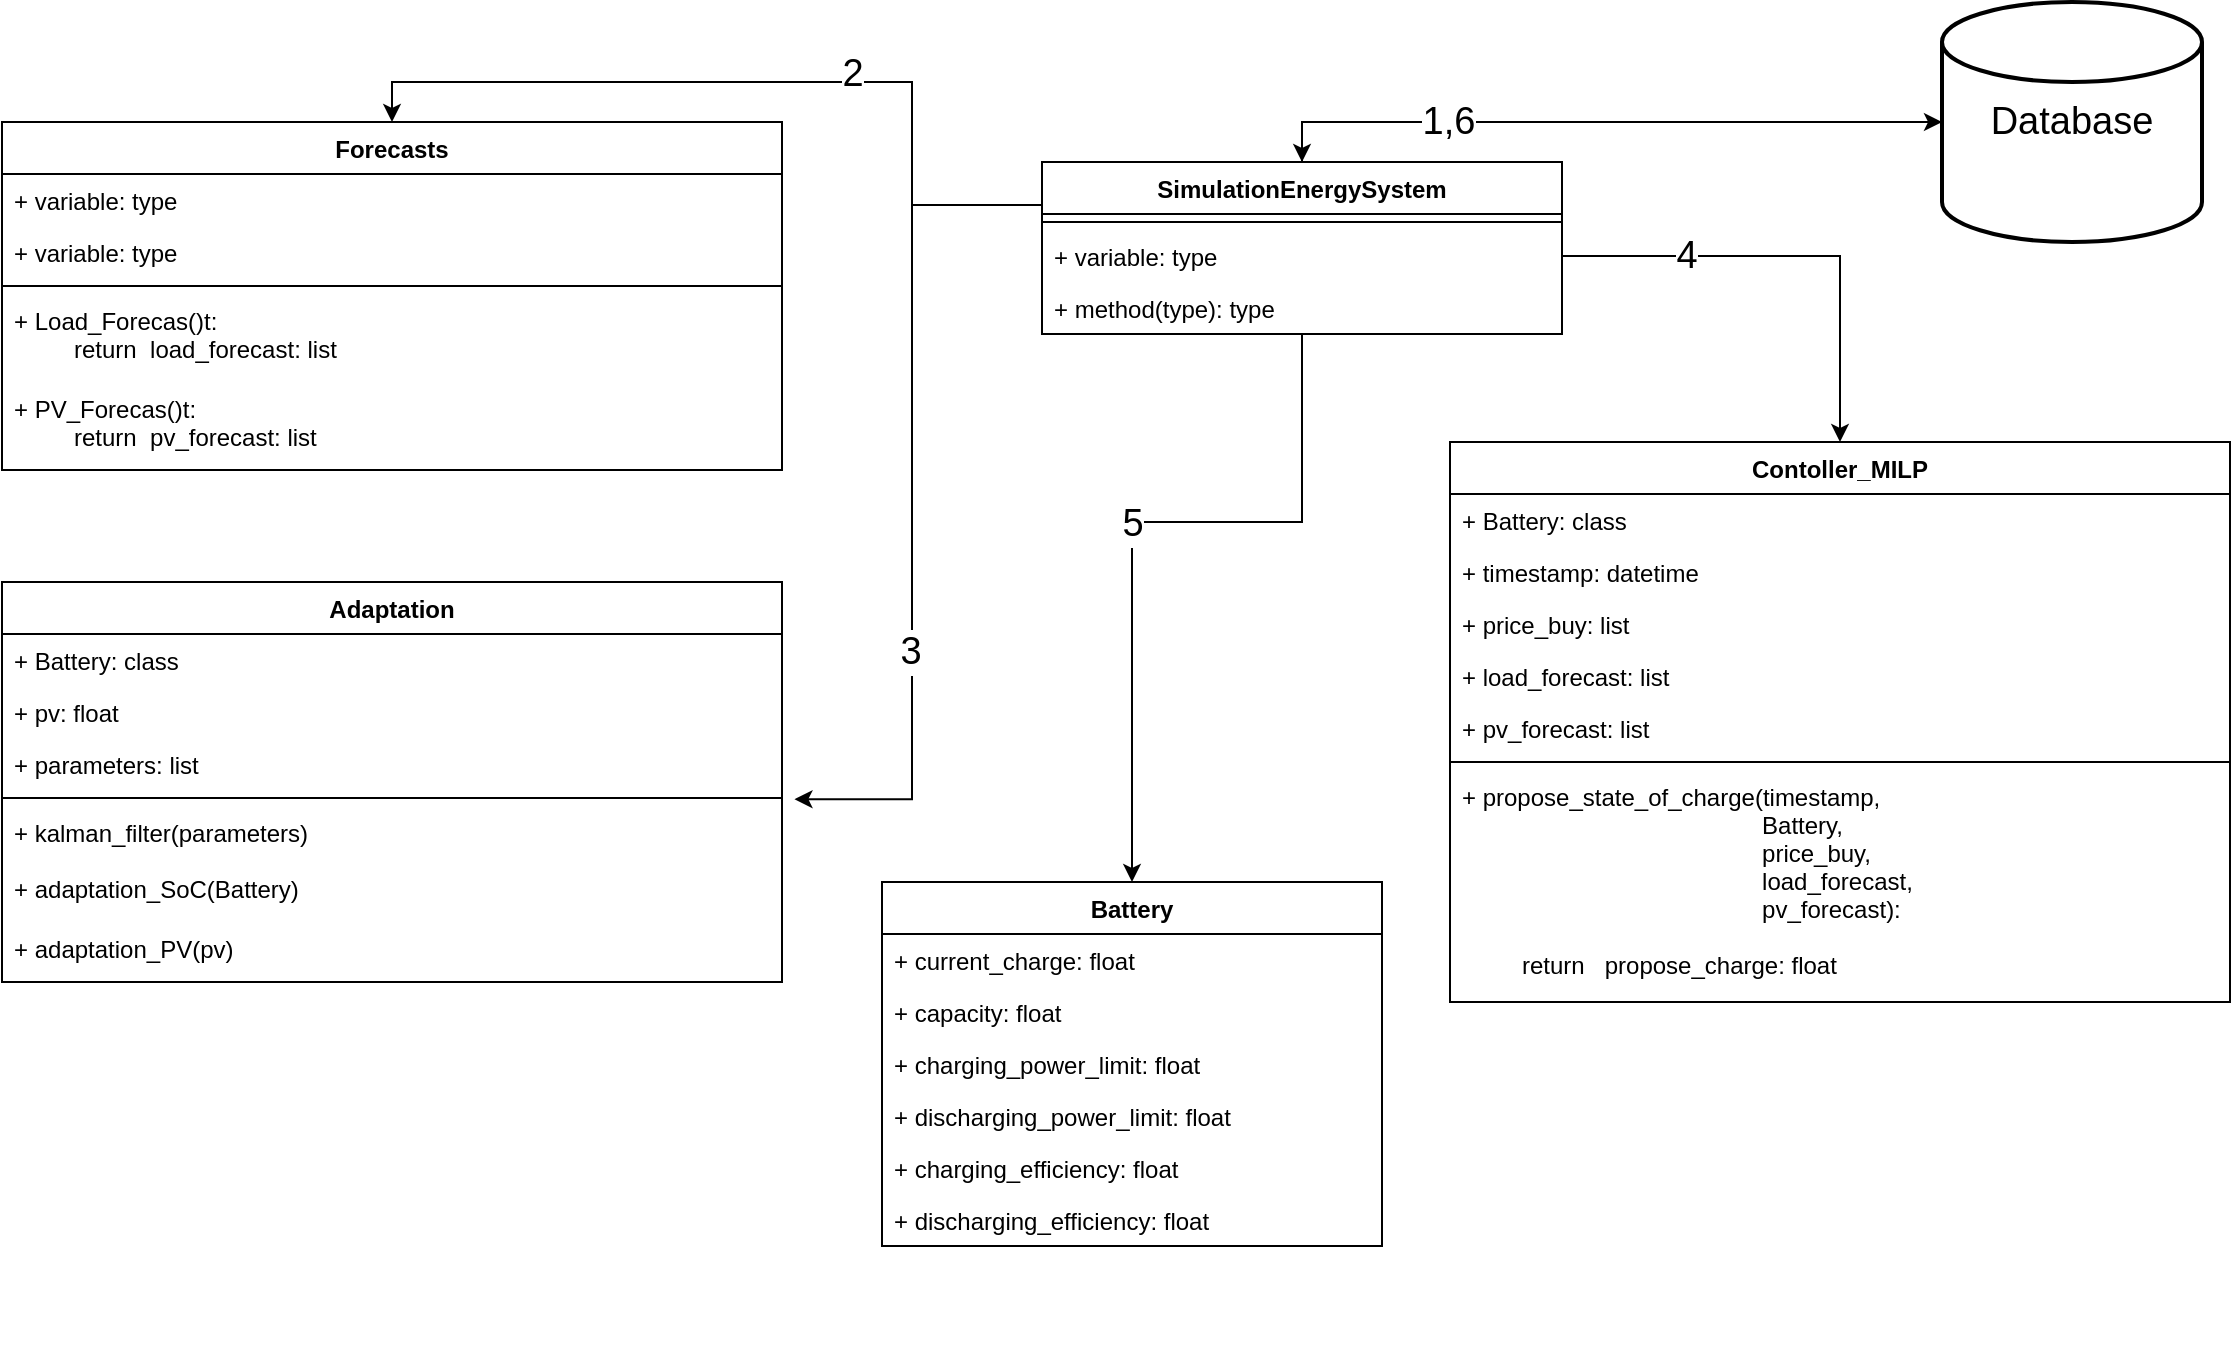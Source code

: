 <mxfile version="17.3.0" type="github" pages="2"><diagram id="yrjtxnHCqwWUMOSCUCjD" name="Page-1"><mxGraphModel dx="1577" dy="1709" grid="1" gridSize="10" guides="1" tooltips="1" connect="1" arrows="1" fold="1" page="1" pageScale="1" pageWidth="827" pageHeight="1169" math="0" shadow="0"><root><mxCell id="0"/><mxCell id="1" parent="0"/><mxCell id="YBzGUTCZTK8ILejVCCim-95" style="edgeStyle=orthogonalEdgeStyle;rounded=0;orthogonalLoop=1;jettySize=auto;html=1;exitX=0;exitY=0.25;exitDx=0;exitDy=0;entryX=0.5;entryY=0;entryDx=0;entryDy=0;fontSize=19;" parent="1" source="YBzGUTCZTK8ILejVCCim-14" target="YBzGUTCZTK8ILejVCCim-59" edge="1"><mxGeometry relative="1" as="geometry"/></mxCell><mxCell id="YBzGUTCZTK8ILejVCCim-99" value="2" style="edgeLabel;html=1;align=center;verticalAlign=middle;resizable=0;points=[];fontSize=19;" parent="YBzGUTCZTK8ILejVCCim-95" vertex="1" connectable="0"><mxGeometry x="-0.227" y="-4" relative="1" as="geometry"><mxPoint as="offset"/></mxGeometry></mxCell><mxCell id="YBzGUTCZTK8ILejVCCim-103" style="edgeStyle=orthogonalEdgeStyle;rounded=0;orthogonalLoop=1;jettySize=auto;html=1;exitX=0.5;exitY=0;exitDx=0;exitDy=0;entryX=0;entryY=0.5;entryDx=0;entryDy=0;entryPerimeter=0;fontSize=19;" parent="1" source="YBzGUTCZTK8ILejVCCim-14" target="YBzGUTCZTK8ILejVCCim-83" edge="1"><mxGeometry relative="1" as="geometry"/></mxCell><mxCell id="YBzGUTCZTK8ILejVCCim-104" style="edgeStyle=orthogonalEdgeStyle;rounded=0;orthogonalLoop=1;jettySize=auto;html=1;exitX=0;exitY=0.25;exitDx=0;exitDy=0;entryX=1.016;entryY=-0.122;entryDx=0;entryDy=0;entryPerimeter=0;fontSize=19;" parent="1" source="YBzGUTCZTK8ILejVCCim-14" target="YBzGUTCZTK8ILejVCCim-54" edge="1"><mxGeometry relative="1" as="geometry"/></mxCell><mxCell id="YBzGUTCZTK8ILejVCCim-105" value="3" style="edgeLabel;html=1;align=center;verticalAlign=middle;resizable=0;points=[];fontSize=19;" parent="YBzGUTCZTK8ILejVCCim-104" vertex="1" connectable="0"><mxGeometry x="0.369" y="-1" relative="1" as="geometry"><mxPoint as="offset"/></mxGeometry></mxCell><mxCell id="YBzGUTCZTK8ILejVCCim-14" value="SimulationEnergySystem" style="swimlane;fontStyle=1;align=center;verticalAlign=top;childLayout=stackLayout;horizontal=1;startSize=26;horizontalStack=0;resizeParent=1;resizeParentMax=0;resizeLast=0;collapsible=1;marginBottom=0;" parent="1" vertex="1"><mxGeometry x="210" y="-500" width="260" height="86" as="geometry"><mxRectangle x="230" y="230" width="100" height="26" as="alternateBounds"/></mxGeometry></mxCell><mxCell id="YBzGUTCZTK8ILejVCCim-16" value="" style="line;strokeWidth=1;fillColor=none;align=left;verticalAlign=middle;spacingTop=-1;spacingLeft=3;spacingRight=3;rotatable=0;labelPosition=right;points=[];portConstraint=eastwest;" parent="YBzGUTCZTK8ILejVCCim-14" vertex="1"><mxGeometry y="26" width="260" height="8" as="geometry"/></mxCell><mxCell id="YBzGUTCZTK8ILejVCCim-15" value="+ variable: type" style="text;strokeColor=none;fillColor=none;align=left;verticalAlign=top;spacingLeft=4;spacingRight=4;overflow=hidden;rotatable=0;points=[[0,0.5],[1,0.5]];portConstraint=eastwest;" parent="YBzGUTCZTK8ILejVCCim-14" vertex="1"><mxGeometry y="34" width="260" height="26" as="geometry"/></mxCell><mxCell id="YBzGUTCZTK8ILejVCCim-17" value="+ method(type): type" style="text;strokeColor=none;fillColor=none;align=left;verticalAlign=top;spacingLeft=4;spacingRight=4;overflow=hidden;rotatable=0;points=[[0,0.5],[1,0.5]];portConstraint=eastwest;" parent="YBzGUTCZTK8ILejVCCim-14" vertex="1"><mxGeometry y="60" width="260" height="26" as="geometry"/></mxCell><mxCell id="YBzGUTCZTK8ILejVCCim-24" value=" Battery" style="swimlane;fontStyle=1;align=center;verticalAlign=top;childLayout=stackLayout;horizontal=1;startSize=26;horizontalStack=0;resizeParent=1;resizeParentMax=0;resizeLast=0;collapsible=1;marginBottom=0;" parent="1" vertex="1"><mxGeometry x="130" y="-140" width="250" height="182" as="geometry"><mxRectangle x="230" y="230" width="100" height="26" as="alternateBounds"/></mxGeometry></mxCell><mxCell id="YBzGUTCZTK8ILejVCCim-32" value="+ current_charge: float" style="text;strokeColor=none;fillColor=none;align=left;verticalAlign=top;spacingLeft=4;spacingRight=4;overflow=hidden;rotatable=0;points=[[0,0.5],[1,0.5]];portConstraint=eastwest;" parent="YBzGUTCZTK8ILejVCCim-24" vertex="1"><mxGeometry y="26" width="250" height="26" as="geometry"/></mxCell><mxCell id="YBzGUTCZTK8ILejVCCim-25" value="+ capacity: float" style="text;strokeColor=none;fillColor=none;align=left;verticalAlign=top;spacingLeft=4;spacingRight=4;overflow=hidden;rotatable=0;points=[[0,0.5],[1,0.5]];portConstraint=eastwest;" parent="YBzGUTCZTK8ILejVCCim-24" vertex="1"><mxGeometry y="52" width="250" height="26" as="geometry"/></mxCell><mxCell id="YBzGUTCZTK8ILejVCCim-29" value="+ charging_power_limit: float" style="text;strokeColor=none;fillColor=none;align=left;verticalAlign=top;spacingLeft=4;spacingRight=4;overflow=hidden;rotatable=0;points=[[0,0.5],[1,0.5]];portConstraint=eastwest;" parent="YBzGUTCZTK8ILejVCCim-24" vertex="1"><mxGeometry y="78" width="250" height="26" as="geometry"/></mxCell><mxCell id="YBzGUTCZTK8ILejVCCim-26" value="+ discharging_power_limit: float" style="text;strokeColor=none;fillColor=none;align=left;verticalAlign=top;spacingLeft=4;spacingRight=4;overflow=hidden;rotatable=0;points=[[0,0.5],[1,0.5]];portConstraint=eastwest;" parent="YBzGUTCZTK8ILejVCCim-24" vertex="1"><mxGeometry y="104" width="250" height="26" as="geometry"/></mxCell><mxCell id="YBzGUTCZTK8ILejVCCim-30" value="+ charging_efficiency: float" style="text;strokeColor=none;fillColor=none;align=left;verticalAlign=top;spacingLeft=4;spacingRight=4;overflow=hidden;rotatable=0;points=[[0,0.5],[1,0.5]];portConstraint=eastwest;" parent="YBzGUTCZTK8ILejVCCim-24" vertex="1"><mxGeometry y="130" width="250" height="26" as="geometry"/></mxCell><mxCell id="YBzGUTCZTK8ILejVCCim-31" value="+ discharging_efficiency: float" style="text;strokeColor=none;fillColor=none;align=left;verticalAlign=top;spacingLeft=4;spacingRight=4;overflow=hidden;rotatable=0;points=[[0,0.5],[1,0.5]];portConstraint=eastwest;" parent="YBzGUTCZTK8ILejVCCim-24" vertex="1"><mxGeometry y="156" width="250" height="26" as="geometry"/></mxCell><mxCell id="YBzGUTCZTK8ILejVCCim-39" style="edgeStyle=orthogonalEdgeStyle;rounded=0;orthogonalLoop=1;jettySize=auto;html=1;exitX=1;exitY=0.5;exitDx=0;exitDy=0;" parent="YBzGUTCZTK8ILejVCCim-24" source="YBzGUTCZTK8ILejVCCim-29" target="YBzGUTCZTK8ILejVCCim-29" edge="1"><mxGeometry relative="1" as="geometry"/></mxCell><mxCell id="YBzGUTCZTK8ILejVCCim-40" style="edgeStyle=orthogonalEdgeStyle;rounded=0;orthogonalLoop=1;jettySize=auto;html=1;exitX=1;exitY=0.5;exitDx=0;exitDy=0;" parent="YBzGUTCZTK8ILejVCCim-24" source="YBzGUTCZTK8ILejVCCim-26" target="YBzGUTCZTK8ILejVCCim-26" edge="1"><mxGeometry relative="1" as="geometry"/></mxCell><mxCell id="YBzGUTCZTK8ILejVCCim-41" style="edgeStyle=orthogonalEdgeStyle;rounded=0;orthogonalLoop=1;jettySize=auto;html=1;exitX=1;exitY=0.5;exitDx=0;exitDy=0;" parent="YBzGUTCZTK8ILejVCCim-24" edge="1"><mxGeometry relative="1" as="geometry"><mxPoint x="250" y="225" as="sourcePoint"/><mxPoint x="250" y="225" as="targetPoint"/></mxGeometry></mxCell><mxCell id="YBzGUTCZTK8ILejVCCim-33" value="Contoller_MILP" style="swimlane;fontStyle=1;align=center;verticalAlign=top;childLayout=stackLayout;horizontal=1;startSize=26;horizontalStack=0;resizeParent=1;resizeParentMax=0;resizeLast=0;collapsible=1;marginBottom=0;" parent="1" vertex="1"><mxGeometry x="414" y="-360" width="390" height="280" as="geometry"><mxRectangle x="230" y="230" width="100" height="26" as="alternateBounds"/></mxGeometry></mxCell><mxCell id="YBzGUTCZTK8ILejVCCim-34" value="+ Battery: class" style="text;strokeColor=none;fillColor=none;align=left;verticalAlign=top;spacingLeft=4;spacingRight=4;overflow=hidden;rotatable=0;points=[[0,0.5],[1,0.5]];portConstraint=eastwest;" parent="YBzGUTCZTK8ILejVCCim-33" vertex="1"><mxGeometry y="26" width="390" height="26" as="geometry"/></mxCell><mxCell id="YBzGUTCZTK8ILejVCCim-43" value="+ timestamp: datetime" style="text;strokeColor=none;fillColor=none;align=left;verticalAlign=top;spacingLeft=4;spacingRight=4;overflow=hidden;rotatable=0;points=[[0,0.5],[1,0.5]];portConstraint=eastwest;" parent="YBzGUTCZTK8ILejVCCim-33" vertex="1"><mxGeometry y="52" width="390" height="26" as="geometry"/></mxCell><mxCell id="YBzGUTCZTK8ILejVCCim-35" value="+ price_buy: list" style="text;strokeColor=none;fillColor=none;align=left;verticalAlign=top;spacingLeft=4;spacingRight=4;overflow=hidden;rotatable=0;points=[[0,0.5],[1,0.5]];portConstraint=eastwest;" parent="YBzGUTCZTK8ILejVCCim-33" vertex="1"><mxGeometry y="78" width="390" height="26" as="geometry"/></mxCell><mxCell id="YBzGUTCZTK8ILejVCCim-38" value="+ load_forecast: list" style="text;strokeColor=none;fillColor=none;align=left;verticalAlign=top;spacingLeft=4;spacingRight=4;overflow=hidden;rotatable=0;points=[[0,0.5],[1,0.5]];portConstraint=eastwest;" parent="YBzGUTCZTK8ILejVCCim-33" vertex="1"><mxGeometry y="104" width="390" height="26" as="geometry"/></mxCell><mxCell id="YBzGUTCZTK8ILejVCCim-44" value="+ pv_forecast: list" style="text;strokeColor=none;fillColor=none;align=left;verticalAlign=top;spacingLeft=4;spacingRight=4;overflow=hidden;rotatable=0;points=[[0,0.5],[1,0.5]];portConstraint=eastwest;" parent="YBzGUTCZTK8ILejVCCim-33" vertex="1"><mxGeometry y="130" width="390" height="26" as="geometry"/></mxCell><mxCell id="YBzGUTCZTK8ILejVCCim-36" value="" style="line;strokeWidth=1;fillColor=none;align=left;verticalAlign=middle;spacingTop=-1;spacingLeft=3;spacingRight=3;rotatable=0;labelPosition=right;points=[];portConstraint=eastwest;" parent="YBzGUTCZTK8ILejVCCim-33" vertex="1"><mxGeometry y="156" width="390" height="8" as="geometry"/></mxCell><mxCell id="YBzGUTCZTK8ILejVCCim-37" value="+ propose_state_of_charge(timestamp, &#10;                                             Battery, &#10;                                             price_buy,&#10;                                             load_forecast,&#10;                                             pv_forecast):     &#10;   &#10;         return   propose_charge: float" style="text;strokeColor=none;fillColor=none;align=left;verticalAlign=top;spacingLeft=4;spacingRight=4;overflow=hidden;rotatable=0;points=[[0,0.5],[1,0.5]];portConstraint=eastwest;fontSize=12;" parent="YBzGUTCZTK8ILejVCCim-33" vertex="1"><mxGeometry y="164" width="390" height="116" as="geometry"/></mxCell><mxCell id="YBzGUTCZTK8ILejVCCim-48" value="Adaptation" style="swimlane;fontStyle=1;align=center;verticalAlign=top;childLayout=stackLayout;horizontal=1;startSize=26;horizontalStack=0;resizeParent=1;resizeParentMax=0;resizeLast=0;collapsible=1;marginBottom=0;" parent="1" vertex="1"><mxGeometry x="-310" y="-290" width="390" height="200" as="geometry"><mxRectangle x="230" y="230" width="100" height="26" as="alternateBounds"/></mxGeometry></mxCell><mxCell id="YBzGUTCZTK8ILejVCCim-49" value="+ Battery: class" style="text;strokeColor=none;fillColor=none;align=left;verticalAlign=top;spacingLeft=4;spacingRight=4;overflow=hidden;rotatable=0;points=[[0,0.5],[1,0.5]];portConstraint=eastwest;" parent="YBzGUTCZTK8ILejVCCim-48" vertex="1"><mxGeometry y="26" width="390" height="26" as="geometry"/></mxCell><mxCell id="YBzGUTCZTK8ILejVCCim-50" value="+ pv: float" style="text;strokeColor=none;fillColor=none;align=left;verticalAlign=top;spacingLeft=4;spacingRight=4;overflow=hidden;rotatable=0;points=[[0,0.5],[1,0.5]];portConstraint=eastwest;" parent="YBzGUTCZTK8ILejVCCim-48" vertex="1"><mxGeometry y="52" width="390" height="26" as="geometry"/></mxCell><mxCell id="YBzGUTCZTK8ILejVCCim-53" value="+ parameters: list" style="text;strokeColor=none;fillColor=none;align=left;verticalAlign=top;spacingLeft=4;spacingRight=4;overflow=hidden;rotatable=0;points=[[0,0.5],[1,0.5]];portConstraint=eastwest;" parent="YBzGUTCZTK8ILejVCCim-48" vertex="1"><mxGeometry y="78" width="390" height="26" as="geometry"/></mxCell><mxCell id="YBzGUTCZTK8ILejVCCim-51" value="" style="line;strokeWidth=1;fillColor=none;align=left;verticalAlign=middle;spacingTop=-1;spacingLeft=3;spacingRight=3;rotatable=0;labelPosition=right;points=[];portConstraint=eastwest;" parent="YBzGUTCZTK8ILejVCCim-48" vertex="1"><mxGeometry y="104" width="390" height="8" as="geometry"/></mxCell><mxCell id="YBzGUTCZTK8ILejVCCim-54" value="+ kalman_filter(parameters)" style="text;strokeColor=none;fillColor=none;align=left;verticalAlign=top;spacingLeft=4;spacingRight=4;overflow=hidden;rotatable=0;points=[[0,0.5],[1,0.5]];portConstraint=eastwest;" parent="YBzGUTCZTK8ILejVCCim-48" vertex="1"><mxGeometry y="112" width="390" height="28" as="geometry"/></mxCell><mxCell id="YBzGUTCZTK8ILejVCCim-55" value="+ adaptation_SoC(Battery)&#10;" style="text;strokeColor=none;fillColor=none;align=left;verticalAlign=top;spacingLeft=4;spacingRight=4;overflow=hidden;rotatable=0;points=[[0,0.5],[1,0.5]];portConstraint=eastwest;" parent="YBzGUTCZTK8ILejVCCim-48" vertex="1"><mxGeometry y="140" width="390" height="30" as="geometry"/></mxCell><mxCell id="YBzGUTCZTK8ILejVCCim-56" value="+ adaptation_PV(pv)&#10;" style="text;strokeColor=none;fillColor=none;align=left;verticalAlign=top;spacingLeft=4;spacingRight=4;overflow=hidden;rotatable=0;points=[[0,0.5],[1,0.5]];portConstraint=eastwest;" parent="YBzGUTCZTK8ILejVCCim-48" vertex="1"><mxGeometry y="170" width="390" height="30" as="geometry"/></mxCell><mxCell id="YBzGUTCZTK8ILejVCCim-59" value="Forecasts" style="swimlane;fontStyle=1;align=center;verticalAlign=top;childLayout=stackLayout;horizontal=1;startSize=26;horizontalStack=0;resizeParent=1;resizeParentMax=0;resizeLast=0;collapsible=1;marginBottom=0;" parent="1" vertex="1"><mxGeometry x="-310" y="-520" width="390" height="174" as="geometry"><mxRectangle x="230" y="230" width="100" height="26" as="alternateBounds"/></mxGeometry></mxCell><mxCell id="YBzGUTCZTK8ILejVCCim-61" value="+ variable: type" style="text;strokeColor=none;fillColor=none;align=left;verticalAlign=top;spacingLeft=4;spacingRight=4;overflow=hidden;rotatable=0;points=[[0,0.5],[1,0.5]];portConstraint=eastwest;" parent="YBzGUTCZTK8ILejVCCim-59" vertex="1"><mxGeometry y="26" width="390" height="26" as="geometry"/></mxCell><mxCell id="YBzGUTCZTK8ILejVCCim-62" value="+ variable: type" style="text;strokeColor=none;fillColor=none;align=left;verticalAlign=top;spacingLeft=4;spacingRight=4;overflow=hidden;rotatable=0;points=[[0,0.5],[1,0.5]];portConstraint=eastwest;" parent="YBzGUTCZTK8ILejVCCim-59" vertex="1"><mxGeometry y="52" width="390" height="26" as="geometry"/></mxCell><mxCell id="YBzGUTCZTK8ILejVCCim-63" value="" style="line;strokeWidth=1;fillColor=none;align=left;verticalAlign=middle;spacingTop=-1;spacingLeft=3;spacingRight=3;rotatable=0;labelPosition=right;points=[];portConstraint=eastwest;" parent="YBzGUTCZTK8ILejVCCim-59" vertex="1"><mxGeometry y="78" width="390" height="8" as="geometry"/></mxCell><mxCell id="YBzGUTCZTK8ILejVCCim-64" value="+ Load_Forecas()t: &#10;         return  load_forecast: list" style="text;strokeColor=none;fillColor=none;align=left;verticalAlign=top;spacingLeft=4;spacingRight=4;overflow=hidden;rotatable=0;points=[[0,0.5],[1,0.5]];portConstraint=eastwest;" parent="YBzGUTCZTK8ILejVCCim-59" vertex="1"><mxGeometry y="86" width="390" height="44" as="geometry"/></mxCell><mxCell id="YBzGUTCZTK8ILejVCCim-92" value="+ PV_Forecas()t: &#10;         return  pv_forecast: list" style="text;strokeColor=none;fillColor=none;align=left;verticalAlign=top;spacingLeft=4;spacingRight=4;overflow=hidden;rotatable=0;points=[[0,0.5],[1,0.5]];portConstraint=eastwest;" parent="YBzGUTCZTK8ILejVCCim-59" vertex="1"><mxGeometry y="130" width="390" height="44" as="geometry"/></mxCell><mxCell id="YBzGUTCZTK8ILejVCCim-97" style="edgeStyle=orthogonalEdgeStyle;rounded=0;orthogonalLoop=1;jettySize=auto;html=1;exitX=0;exitY=0.5;exitDx=0;exitDy=0;exitPerimeter=0;entryX=0.5;entryY=0;entryDx=0;entryDy=0;fontSize=19;" parent="1" source="YBzGUTCZTK8ILejVCCim-83" target="YBzGUTCZTK8ILejVCCim-14" edge="1"><mxGeometry relative="1" as="geometry"/></mxCell><mxCell id="YBzGUTCZTK8ILejVCCim-100" value="1,6" style="edgeLabel;html=1;align=center;verticalAlign=middle;resizable=0;points=[];fontSize=19;" parent="YBzGUTCZTK8ILejVCCim-97" vertex="1" connectable="0"><mxGeometry x="0.463" relative="1" as="geometry"><mxPoint x="1" as="offset"/></mxGeometry></mxCell><mxCell id="YBzGUTCZTK8ILejVCCim-83" value="&lt;font style=&quot;font-size: 19px&quot;&gt;Database&lt;/font&gt;" style="strokeWidth=2;html=1;shape=mxgraph.flowchart.database;whiteSpace=wrap;fontSize=12;fillColor=none;" parent="1" vertex="1"><mxGeometry x="660" y="-580" width="130" height="120" as="geometry"/></mxCell><mxCell id="YBzGUTCZTK8ILejVCCim-106" style="edgeStyle=orthogonalEdgeStyle;rounded=0;orthogonalLoop=1;jettySize=auto;html=1;exitX=1;exitY=0.5;exitDx=0;exitDy=0;entryX=0.5;entryY=0;entryDx=0;entryDy=0;fontSize=19;" parent="1" source="YBzGUTCZTK8ILejVCCim-15" target="YBzGUTCZTK8ILejVCCim-33" edge="1"><mxGeometry relative="1" as="geometry"/></mxCell><mxCell id="YBzGUTCZTK8ILejVCCim-107" value="4" style="edgeLabel;html=1;align=center;verticalAlign=middle;resizable=0;points=[];fontSize=19;" parent="YBzGUTCZTK8ILejVCCim-106" vertex="1" connectable="0"><mxGeometry x="-0.48" relative="1" as="geometry"><mxPoint x="1" as="offset"/></mxGeometry></mxCell><mxCell id="YBzGUTCZTK8ILejVCCim-115" value="5" style="edgeStyle=orthogonalEdgeStyle;rounded=0;orthogonalLoop=1;jettySize=auto;html=1;fontSize=19;entryX=0.5;entryY=0;entryDx=0;entryDy=0;" parent="1" source="YBzGUTCZTK8ILejVCCim-17" target="YBzGUTCZTK8ILejVCCim-24" edge="1"><mxGeometry relative="1" as="geometry"><Array as="points"><mxPoint x="340" y="-320"/><mxPoint x="255" y="-320"/></Array></mxGeometry></mxCell></root></mxGraphModel></diagram><diagram id="QUMkmc6Qy7oWBuIz8etq" name="Страница 2"><mxGraphModel dx="946" dy="645" grid="1" gridSize="10" guides="1" tooltips="1" connect="1" arrows="1" fold="1" page="1" pageScale="1" pageWidth="827" pageHeight="1169" math="0" shadow="0"><root><mxCell id="0"/><mxCell id="1" parent="0"/></root></mxGraphModel></diagram></mxfile>